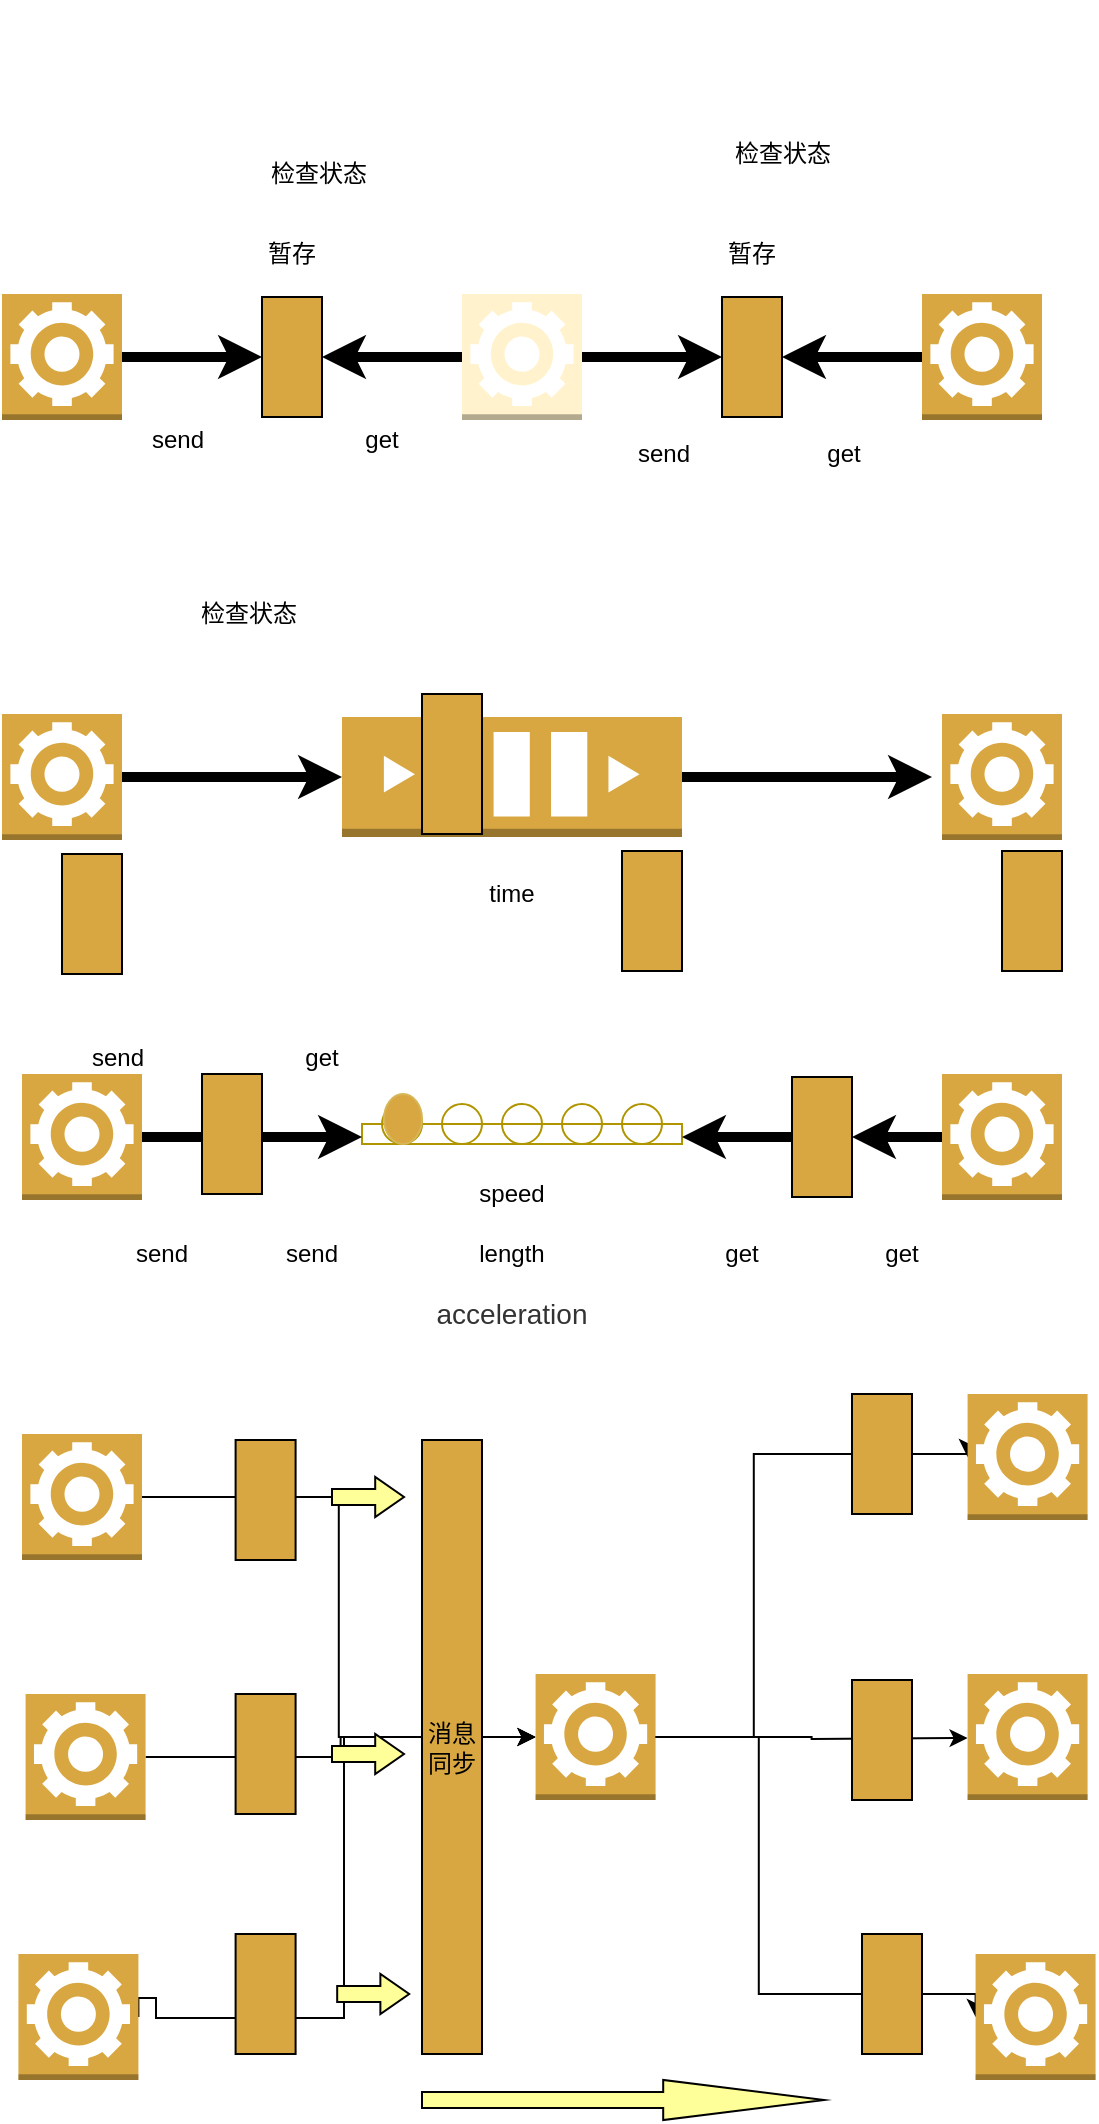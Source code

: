 <mxfile version="14.9.8" type="github">
  <diagram id="_nzaziCzkCIPV5Ofga6b" name="Page-1">
    <mxGraphModel dx="1422" dy="762" grid="1" gridSize="10" guides="1" tooltips="1" connect="1" arrows="1" fold="1" page="1" pageScale="1" pageWidth="827" pageHeight="1169" math="0" shadow="0">
      <root>
        <mxCell id="0" />
        <mxCell id="1" parent="0" />
        <mxCell id="g1WVNWGAaSRaNOZ6BHwa-1" value="" style="edgeStyle=orthogonalEdgeStyle;rounded=0;jumpSize=16;orthogonalLoop=1;jettySize=auto;html=1;strokeWidth=5;" edge="1" parent="1" source="g1WVNWGAaSRaNOZ6BHwa-2">
          <mxGeometry relative="1" as="geometry">
            <mxPoint x="614" y="401.5" as="targetPoint" />
          </mxGeometry>
        </mxCell>
        <mxCell id="g1WVNWGAaSRaNOZ6BHwa-2" value="" style="outlineConnect=0;dashed=0;verticalLabelPosition=bottom;verticalAlign=top;align=center;html=1;shape=mxgraph.aws3.queue;fillColor=#D9A741;gradientColor=none;" vertex="1" parent="1">
          <mxGeometry x="319" y="371.5" width="170" height="60" as="geometry" />
        </mxCell>
        <mxCell id="g1WVNWGAaSRaNOZ6BHwa-3" value="" style="edgeStyle=orthogonalEdgeStyle;rounded=0;orthogonalLoop=1;jettySize=auto;html=1;jumpSize=16;strokeWidth=5;" edge="1" parent="1" source="g1WVNWGAaSRaNOZ6BHwa-4" target="g1WVNWGAaSRaNOZ6BHwa-2">
          <mxGeometry relative="1" as="geometry" />
        </mxCell>
        <mxCell id="g1WVNWGAaSRaNOZ6BHwa-4" value="" style="outlineConnect=0;dashed=0;verticalLabelPosition=bottom;verticalAlign=top;align=center;html=1;shape=mxgraph.aws3.worker;fillColor=#D9A741;gradientColor=none;" vertex="1" parent="1">
          <mxGeometry x="149" y="370" width="60" height="63" as="geometry" />
        </mxCell>
        <mxCell id="g1WVNWGAaSRaNOZ6BHwa-5" value="" style="outlineConnect=0;dashed=0;verticalLabelPosition=bottom;verticalAlign=top;align=center;html=1;shape=mxgraph.aws3.worker;fillColor=#D9A741;gradientColor=none;" vertex="1" parent="1">
          <mxGeometry x="619" y="370" width="60" height="63" as="geometry" />
        </mxCell>
        <mxCell id="g1WVNWGAaSRaNOZ6BHwa-6" value="" style="edgeStyle=orthogonalEdgeStyle;rounded=0;jumpSize=16;orthogonalLoop=1;jettySize=auto;html=1;strokeWidth=5;" edge="1" parent="1" source="g1WVNWGAaSRaNOZ6BHwa-7" target="g1WVNWGAaSRaNOZ6BHwa-13">
          <mxGeometry relative="1" as="geometry" />
        </mxCell>
        <mxCell id="g1WVNWGAaSRaNOZ6BHwa-7" value="" style="outlineConnect=0;dashed=0;verticalLabelPosition=bottom;verticalAlign=top;align=center;html=1;shape=mxgraph.aws3.worker;fillColor=#fff2cc;strokeColor=#d6b656;" vertex="1" parent="1">
          <mxGeometry x="379" y="160" width="60" height="63" as="geometry" />
        </mxCell>
        <mxCell id="g1WVNWGAaSRaNOZ6BHwa-8" value="" style="edgeStyle=orthogonalEdgeStyle;rounded=0;jumpSize=16;orthogonalLoop=1;jettySize=auto;html=1;strokeWidth=5;" edge="1" parent="1" source="g1WVNWGAaSRaNOZ6BHwa-9" target="g1WVNWGAaSRaNOZ6BHwa-12">
          <mxGeometry relative="1" as="geometry" />
        </mxCell>
        <mxCell id="g1WVNWGAaSRaNOZ6BHwa-9" value="" style="outlineConnect=0;dashed=0;verticalLabelPosition=bottom;verticalAlign=top;align=center;html=1;shape=mxgraph.aws3.worker;fillColor=#D9A741;gradientColor=none;" vertex="1" parent="1">
          <mxGeometry x="149" y="160" width="60" height="63" as="geometry" />
        </mxCell>
        <mxCell id="g1WVNWGAaSRaNOZ6BHwa-10" value="" style="outlineConnect=0;dashed=0;verticalLabelPosition=bottom;verticalAlign=top;align=center;html=1;shape=mxgraph.aws3.worker;fillColor=#D9A741;gradientColor=none;" vertex="1" parent="1">
          <mxGeometry x="609" y="160" width="60" height="63" as="geometry" />
        </mxCell>
        <mxCell id="g1WVNWGAaSRaNOZ6BHwa-11" value="" style="edgeStyle=orthogonalEdgeStyle;rounded=0;jumpSize=16;orthogonalLoop=1;jettySize=auto;html=1;strokeWidth=5;" edge="1" parent="1" source="g1WVNWGAaSRaNOZ6BHwa-7" target="g1WVNWGAaSRaNOZ6BHwa-12">
          <mxGeometry relative="1" as="geometry" />
        </mxCell>
        <mxCell id="g1WVNWGAaSRaNOZ6BHwa-12" value="" style="whiteSpace=wrap;html=1;dashed=0;verticalAlign=top;fillColor=#D9A741;" vertex="1" parent="1">
          <mxGeometry x="279" y="161.5" width="30" height="60" as="geometry" />
        </mxCell>
        <mxCell id="g1WVNWGAaSRaNOZ6BHwa-13" value="" style="whiteSpace=wrap;html=1;dashed=0;verticalAlign=top;fillColor=#D9A741;" vertex="1" parent="1">
          <mxGeometry x="509" y="161.5" width="30" height="60" as="geometry" />
        </mxCell>
        <mxCell id="g1WVNWGAaSRaNOZ6BHwa-14" value="暂存" style="text;html=1;strokeColor=none;fillColor=none;align=center;verticalAlign=middle;whiteSpace=wrap;rounded=0;" vertex="1" parent="1">
          <mxGeometry x="274" y="130" width="40" height="20" as="geometry" />
        </mxCell>
        <mxCell id="g1WVNWGAaSRaNOZ6BHwa-15" value="暂存" style="text;html=1;strokeColor=none;fillColor=none;align=center;verticalAlign=middle;whiteSpace=wrap;rounded=0;" vertex="1" parent="1">
          <mxGeometry x="504" y="130" width="40" height="20" as="geometry" />
        </mxCell>
        <mxCell id="g1WVNWGAaSRaNOZ6BHwa-16" value="" style="shape=image;html=1;verticalAlign=top;verticalLabelPosition=bottom;labelBackgroundColor=#ffffff;imageAspect=0;aspect=fixed;image=https://cdn2.iconfinder.com/data/icons/essential-web-5/50/point-right-arrow-curve-forward-128.png;rotation=30;" vertex="1" parent="1">
          <mxGeometry x="236.41" y="50" width="142.59" height="142.59" as="geometry" />
        </mxCell>
        <mxCell id="g1WVNWGAaSRaNOZ6BHwa-17" value="" style="shape=image;html=1;verticalAlign=top;verticalLabelPosition=bottom;labelBackgroundColor=#ffffff;imageAspect=0;aspect=fixed;image=https://cdn2.iconfinder.com/data/icons/essential-web-5/50/point-right-arrow-curve-forward-128.png;rotation=30;" vertex="1" parent="1">
          <mxGeometry x="466.41" y="40" width="142.59" height="142.59" as="geometry" />
        </mxCell>
        <mxCell id="g1WVNWGAaSRaNOZ6BHwa-18" value="检查状态" style="text;html=1;strokeColor=none;fillColor=none;align=center;verticalAlign=middle;whiteSpace=wrap;rounded=0;" vertex="1" parent="1">
          <mxGeometry x="257.21" y="90" width="101" height="20" as="geometry" />
        </mxCell>
        <mxCell id="g1WVNWGAaSRaNOZ6BHwa-19" value="检查状态" style="text;html=1;strokeColor=none;fillColor=none;align=center;verticalAlign=middle;whiteSpace=wrap;rounded=0;" vertex="1" parent="1">
          <mxGeometry x="489.0" y="80" width="101" height="20" as="geometry" />
        </mxCell>
        <mxCell id="g1WVNWGAaSRaNOZ6BHwa-20" value="get" style="text;html=1;strokeColor=none;fillColor=none;align=center;verticalAlign=middle;whiteSpace=wrap;rounded=0;" vertex="1" parent="1">
          <mxGeometry x="319" y="223" width="40" height="20" as="geometry" />
        </mxCell>
        <mxCell id="g1WVNWGAaSRaNOZ6BHwa-21" value="send" style="text;html=1;strokeColor=none;fillColor=none;align=center;verticalAlign=middle;whiteSpace=wrap;rounded=0;" vertex="1" parent="1">
          <mxGeometry x="460" y="230" width="40" height="20" as="geometry" />
        </mxCell>
        <mxCell id="g1WVNWGAaSRaNOZ6BHwa-22" value="send" style="text;html=1;strokeColor=none;fillColor=none;align=center;verticalAlign=middle;whiteSpace=wrap;rounded=0;" vertex="1" parent="1">
          <mxGeometry x="217.21" y="223" width="40" height="20" as="geometry" />
        </mxCell>
        <mxCell id="g1WVNWGAaSRaNOZ6BHwa-23" value="get" style="text;html=1;strokeColor=none;fillColor=none;align=center;verticalAlign=middle;whiteSpace=wrap;rounded=0;" vertex="1" parent="1">
          <mxGeometry x="550" y="230" width="40" height="20" as="geometry" />
        </mxCell>
        <mxCell id="g1WVNWGAaSRaNOZ6BHwa-24" value="" style="whiteSpace=wrap;html=1;dashed=0;verticalAlign=top;fillColor=#D9A741;" vertex="1" parent="1">
          <mxGeometry x="459" y="438.5" width="30" height="60" as="geometry" />
        </mxCell>
        <mxCell id="g1WVNWGAaSRaNOZ6BHwa-25" value="" style="edgeStyle=orthogonalEdgeStyle;rounded=0;jumpSize=16;orthogonalLoop=1;jettySize=auto;html=1;strokeWidth=5;" edge="1" parent="1" source="g1WVNWGAaSRaNOZ6BHwa-10" target="g1WVNWGAaSRaNOZ6BHwa-13">
          <mxGeometry relative="1" as="geometry" />
        </mxCell>
        <mxCell id="g1WVNWGAaSRaNOZ6BHwa-26" value="time" style="text;html=1;strokeColor=none;fillColor=none;align=center;verticalAlign=middle;whiteSpace=wrap;rounded=0;" vertex="1" parent="1">
          <mxGeometry x="384" y="450" width="40" height="20" as="geometry" />
        </mxCell>
        <mxCell id="g1WVNWGAaSRaNOZ6BHwa-27" value="" style="whiteSpace=wrap;html=1;dashed=0;verticalAlign=top;fillColor=#D9A741;" vertex="1" parent="1">
          <mxGeometry x="359" y="360" width="30" height="70" as="geometry" />
        </mxCell>
        <mxCell id="g1WVNWGAaSRaNOZ6BHwa-28" value="" style="shape=image;html=1;verticalAlign=top;verticalLabelPosition=bottom;labelBackgroundColor=#ffffff;imageAspect=0;aspect=fixed;image=https://cdn2.iconfinder.com/data/icons/essential-web-5/50/point-right-arrow-curve-forward-128.png;rotation=30;" vertex="1" parent="1">
          <mxGeometry x="209.0" y="270" width="143.59" height="143.59" as="geometry" />
        </mxCell>
        <mxCell id="g1WVNWGAaSRaNOZ6BHwa-29" value="" style="verticalLabelPosition=bottom;outlineConnect=0;align=center;dashed=0;html=1;verticalAlign=top;shape=mxgraph.pid.misc.roller_conveyor;strokeColor=#B09500;fontColor=#000000;fillColor=#FFFFFF;" vertex="1" parent="1">
          <mxGeometry x="329" y="565" width="160" height="20" as="geometry" />
        </mxCell>
        <mxCell id="g1WVNWGAaSRaNOZ6BHwa-30" value="speed" style="text;html=1;strokeColor=none;fillColor=none;align=center;verticalAlign=middle;whiteSpace=wrap;rounded=0;" vertex="1" parent="1">
          <mxGeometry x="384" y="600" width="40" height="20" as="geometry" />
        </mxCell>
        <mxCell id="g1WVNWGAaSRaNOZ6BHwa-31" value="length" style="text;html=1;strokeColor=none;fillColor=none;align=center;verticalAlign=middle;whiteSpace=wrap;rounded=0;" vertex="1" parent="1">
          <mxGeometry x="384" y="630" width="40" height="20" as="geometry" />
        </mxCell>
        <mxCell id="g1WVNWGAaSRaNOZ6BHwa-32" value="&lt;span style=&quot;color: rgb(51 , 51 , 51) ; font-family: &amp;#34;arial&amp;#34; , &amp;#34;microsoft yahei&amp;#34; , &amp;#34;\\5fae软雅黑&amp;#34; , &amp;#34;\\5b8b体&amp;#34; , &amp;#34;malgun gothic&amp;#34; , &amp;#34;meiryo&amp;#34; , sans-serif ; font-size: 14px ; line-height: 21px ; text-align: left ; background-color: rgb(255 , 255 , 255)&quot;&gt;acceleration&lt;/span&gt;" style="text;html=1;strokeColor=none;fillColor=none;align=center;verticalAlign=middle;whiteSpace=wrap;rounded=0;" vertex="1" parent="1">
          <mxGeometry x="384" y="660" width="40" height="20" as="geometry" />
        </mxCell>
        <mxCell id="g1WVNWGAaSRaNOZ6BHwa-33" value="" style="edgeStyle=orthogonalEdgeStyle;rounded=0;orthogonalLoop=1;jettySize=auto;html=1;jumpSize=16;strokeWidth=5;" edge="1" parent="1" source="g1WVNWGAaSRaNOZ6BHwa-34">
          <mxGeometry relative="1" as="geometry">
            <mxPoint x="329" y="581.5" as="targetPoint" />
          </mxGeometry>
        </mxCell>
        <mxCell id="g1WVNWGAaSRaNOZ6BHwa-34" value="" style="outlineConnect=0;dashed=0;verticalLabelPosition=bottom;verticalAlign=top;align=center;html=1;shape=mxgraph.aws3.worker;fillColor=#D9A741;gradientColor=none;" vertex="1" parent="1">
          <mxGeometry x="159" y="550" width="60" height="63" as="geometry" />
        </mxCell>
        <mxCell id="g1WVNWGAaSRaNOZ6BHwa-35" value="send" style="text;html=1;strokeColor=none;fillColor=none;align=center;verticalAlign=middle;whiteSpace=wrap;rounded=0;" vertex="1" parent="1">
          <mxGeometry x="209.0" y="630" width="40" height="20" as="geometry" />
        </mxCell>
        <mxCell id="g1WVNWGAaSRaNOZ6BHwa-36" value="" style="whiteSpace=wrap;html=1;dashed=0;verticalAlign=top;fillColor=#D9A741;" vertex="1" parent="1">
          <mxGeometry x="249" y="550" width="30" height="60" as="geometry" />
        </mxCell>
        <mxCell id="g1WVNWGAaSRaNOZ6BHwa-37" value="send" style="text;html=1;strokeColor=none;fillColor=none;align=center;verticalAlign=middle;whiteSpace=wrap;rounded=0;" vertex="1" parent="1">
          <mxGeometry x="284" y="630" width="40" height="20" as="geometry" />
        </mxCell>
        <mxCell id="g1WVNWGAaSRaNOZ6BHwa-38" value="" style="edgeStyle=orthogonalEdgeStyle;rounded=0;jumpSize=16;orthogonalLoop=1;jettySize=auto;html=1;strokeWidth=5;startArrow=none;" edge="1" parent="1" source="g1WVNWGAaSRaNOZ6BHwa-41">
          <mxGeometry relative="1" as="geometry">
            <mxPoint x="489" y="581.5" as="targetPoint" />
          </mxGeometry>
        </mxCell>
        <mxCell id="g1WVNWGAaSRaNOZ6BHwa-39" value="" style="edgeStyle=orthogonalEdgeStyle;rounded=0;jumpSize=16;orthogonalLoop=1;jettySize=auto;html=1;strokeWidth=5;" edge="1" parent="1" source="g1WVNWGAaSRaNOZ6BHwa-40" target="g1WVNWGAaSRaNOZ6BHwa-41">
          <mxGeometry relative="1" as="geometry" />
        </mxCell>
        <mxCell id="g1WVNWGAaSRaNOZ6BHwa-40" value="" style="outlineConnect=0;dashed=0;verticalLabelPosition=bottom;verticalAlign=top;align=center;html=1;shape=mxgraph.aws3.worker;fillColor=#D9A741;gradientColor=none;" vertex="1" parent="1">
          <mxGeometry x="619" y="550" width="60" height="63" as="geometry" />
        </mxCell>
        <mxCell id="g1WVNWGAaSRaNOZ6BHwa-41" value="" style="whiteSpace=wrap;html=1;dashed=0;verticalAlign=top;fillColor=#D9A741;" vertex="1" parent="1">
          <mxGeometry x="544" y="551.5" width="30" height="60" as="geometry" />
        </mxCell>
        <mxCell id="g1WVNWGAaSRaNOZ6BHwa-42" value="get" style="text;html=1;strokeColor=none;fillColor=none;align=center;verticalAlign=middle;whiteSpace=wrap;rounded=0;" vertex="1" parent="1">
          <mxGeometry x="579" y="630" width="40" height="20" as="geometry" />
        </mxCell>
        <mxCell id="g1WVNWGAaSRaNOZ6BHwa-43" value="get" style="text;html=1;strokeColor=none;fillColor=none;align=center;verticalAlign=middle;whiteSpace=wrap;rounded=0;" vertex="1" parent="1">
          <mxGeometry x="499" y="630" width="40" height="20" as="geometry" />
        </mxCell>
        <mxCell id="g1WVNWGAaSRaNOZ6BHwa-44" value="" style="ellipse;whiteSpace=wrap;html=1;strokeColor=#d6b656;fillColor=#D9A741;" vertex="1" parent="1">
          <mxGeometry x="340" y="560" width="19" height="25" as="geometry" />
        </mxCell>
        <mxCell id="g1WVNWGAaSRaNOZ6BHwa-45" value="检查状态" style="text;html=1;strokeColor=none;fillColor=none;align=center;verticalAlign=middle;whiteSpace=wrap;rounded=0;" vertex="1" parent="1">
          <mxGeometry x="222.38" y="310" width="101" height="20" as="geometry" />
        </mxCell>
        <mxCell id="g1WVNWGAaSRaNOZ6BHwa-46" value="" style="whiteSpace=wrap;html=1;dashed=0;verticalAlign=top;fillColor=#D9A741;" vertex="1" parent="1">
          <mxGeometry x="179" y="440" width="30" height="60" as="geometry" />
        </mxCell>
        <mxCell id="g1WVNWGAaSRaNOZ6BHwa-47" value="get" style="text;html=1;strokeColor=none;fillColor=none;align=center;verticalAlign=middle;whiteSpace=wrap;rounded=0;" vertex="1" parent="1">
          <mxGeometry x="289" y="531.5" width="40" height="20" as="geometry" />
        </mxCell>
        <mxCell id="g1WVNWGAaSRaNOZ6BHwa-48" value="send" style="text;html=1;strokeColor=none;fillColor=none;align=center;verticalAlign=middle;whiteSpace=wrap;rounded=0;" vertex="1" parent="1">
          <mxGeometry x="187.21" y="531.5" width="40" height="20" as="geometry" />
        </mxCell>
        <mxCell id="g1WVNWGAaSRaNOZ6BHwa-49" value="" style="whiteSpace=wrap;html=1;dashed=0;verticalAlign=top;fillColor=#D9A741;" vertex="1" parent="1">
          <mxGeometry x="649" y="438.5" width="30" height="60" as="geometry" />
        </mxCell>
        <mxCell id="g1WVNWGAaSRaNOZ6BHwa-54" style="edgeStyle=orthogonalEdgeStyle;rounded=0;orthogonalLoop=1;jettySize=auto;html=1;exitX=1;exitY=0.5;exitDx=0;exitDy=0;exitPerimeter=0;entryX=0;entryY=0.5;entryDx=0;entryDy=0;entryPerimeter=0;" edge="1" parent="1" source="g1WVNWGAaSRaNOZ6BHwa-50" target="g1WVNWGAaSRaNOZ6BHwa-53">
          <mxGeometry relative="1" as="geometry" />
        </mxCell>
        <mxCell id="g1WVNWGAaSRaNOZ6BHwa-50" value="" style="outlineConnect=0;dashed=0;verticalLabelPosition=bottom;verticalAlign=top;align=center;html=1;shape=mxgraph.aws3.worker;fillColor=#D9A741;gradientColor=none;" vertex="1" parent="1">
          <mxGeometry x="159" y="730" width="60" height="63" as="geometry" />
        </mxCell>
        <mxCell id="g1WVNWGAaSRaNOZ6BHwa-55" style="edgeStyle=orthogonalEdgeStyle;rounded=0;orthogonalLoop=1;jettySize=auto;html=1;exitX=1;exitY=0.5;exitDx=0;exitDy=0;exitPerimeter=0;entryX=0;entryY=0.5;entryDx=0;entryDy=0;entryPerimeter=0;" edge="1" parent="1" source="g1WVNWGAaSRaNOZ6BHwa-51" target="g1WVNWGAaSRaNOZ6BHwa-53">
          <mxGeometry relative="1" as="geometry" />
        </mxCell>
        <mxCell id="g1WVNWGAaSRaNOZ6BHwa-51" value="" style="outlineConnect=0;dashed=0;verticalLabelPosition=bottom;verticalAlign=top;align=center;html=1;shape=mxgraph.aws3.worker;fillColor=#D9A741;gradientColor=none;" vertex="1" parent="1">
          <mxGeometry x="160.79" y="860" width="60" height="63" as="geometry" />
        </mxCell>
        <mxCell id="g1WVNWGAaSRaNOZ6BHwa-56" style="edgeStyle=orthogonalEdgeStyle;rounded=0;orthogonalLoop=1;jettySize=auto;html=1;exitX=1;exitY=0.5;exitDx=0;exitDy=0;exitPerimeter=0;entryX=0;entryY=0.5;entryDx=0;entryDy=0;entryPerimeter=0;" edge="1" parent="1" source="g1WVNWGAaSRaNOZ6BHwa-52" target="g1WVNWGAaSRaNOZ6BHwa-53">
          <mxGeometry relative="1" as="geometry">
            <mxPoint x="401.79" y="900" as="targetPoint" />
            <Array as="points">
              <mxPoint x="226" y="1012" />
              <mxPoint x="226" y="1022" />
              <mxPoint x="320" y="1022" />
              <mxPoint x="320" y="882" />
            </Array>
          </mxGeometry>
        </mxCell>
        <mxCell id="g1WVNWGAaSRaNOZ6BHwa-52" value="" style="outlineConnect=0;dashed=0;verticalLabelPosition=bottom;verticalAlign=top;align=center;html=1;shape=mxgraph.aws3.worker;fillColor=#D9A741;gradientColor=none;" vertex="1" parent="1">
          <mxGeometry x="157.21" y="990" width="60" height="63" as="geometry" />
        </mxCell>
        <mxCell id="g1WVNWGAaSRaNOZ6BHwa-60" style="edgeStyle=orthogonalEdgeStyle;rounded=0;orthogonalLoop=1;jettySize=auto;html=1;exitX=1;exitY=0.5;exitDx=0;exitDy=0;exitPerimeter=0;entryX=0;entryY=0.5;entryDx=0;entryDy=0;entryPerimeter=0;startArrow=none;" edge="1" parent="1" source="g1WVNWGAaSRaNOZ6BHwa-66" target="g1WVNWGAaSRaNOZ6BHwa-57">
          <mxGeometry relative="1" as="geometry" />
        </mxCell>
        <mxCell id="g1WVNWGAaSRaNOZ6BHwa-61" style="edgeStyle=orthogonalEdgeStyle;rounded=0;orthogonalLoop=1;jettySize=auto;html=1;exitX=1;exitY=0.5;exitDx=0;exitDy=0;exitPerimeter=0;" edge="1" parent="1" source="g1WVNWGAaSRaNOZ6BHwa-53">
          <mxGeometry relative="1" as="geometry">
            <mxPoint x="631.79" y="882" as="targetPoint" />
          </mxGeometry>
        </mxCell>
        <mxCell id="g1WVNWGAaSRaNOZ6BHwa-62" style="edgeStyle=orthogonalEdgeStyle;rounded=0;orthogonalLoop=1;jettySize=auto;html=1;exitX=1;exitY=0.5;exitDx=0;exitDy=0;exitPerimeter=0;entryX=0;entryY=0.5;entryDx=0;entryDy=0;entryPerimeter=0;startArrow=none;" edge="1" parent="1" source="g1WVNWGAaSRaNOZ6BHwa-69" target="g1WVNWGAaSRaNOZ6BHwa-59">
          <mxGeometry relative="1" as="geometry" />
        </mxCell>
        <mxCell id="g1WVNWGAaSRaNOZ6BHwa-53" value="" style="outlineConnect=0;dashed=0;verticalLabelPosition=bottom;verticalAlign=top;align=center;html=1;shape=mxgraph.aws3.worker;fillColor=#D9A741;gradientColor=none;" vertex="1" parent="1">
          <mxGeometry x="415.79" y="850" width="60" height="63" as="geometry" />
        </mxCell>
        <mxCell id="g1WVNWGAaSRaNOZ6BHwa-57" value="" style="outlineConnect=0;dashed=0;verticalLabelPosition=bottom;verticalAlign=top;align=center;html=1;shape=mxgraph.aws3.worker;fillColor=#D9A741;gradientColor=none;" vertex="1" parent="1">
          <mxGeometry x="631.79" y="710" width="60" height="63" as="geometry" />
        </mxCell>
        <mxCell id="g1WVNWGAaSRaNOZ6BHwa-58" value="" style="outlineConnect=0;dashed=0;verticalLabelPosition=bottom;verticalAlign=top;align=center;html=1;shape=mxgraph.aws3.worker;fillColor=#D9A741;gradientColor=none;" vertex="1" parent="1">
          <mxGeometry x="631.79" y="850" width="60" height="63" as="geometry" />
        </mxCell>
        <mxCell id="g1WVNWGAaSRaNOZ6BHwa-59" value="" style="outlineConnect=0;dashed=0;verticalLabelPosition=bottom;verticalAlign=top;align=center;html=1;shape=mxgraph.aws3.worker;fillColor=#D9A741;gradientColor=none;" vertex="1" parent="1">
          <mxGeometry x="635.79" y="990" width="60" height="63" as="geometry" />
        </mxCell>
        <mxCell id="g1WVNWGAaSRaNOZ6BHwa-63" value="" style="whiteSpace=wrap;html=1;dashed=0;verticalAlign=top;fillColor=#D9A741;" vertex="1" parent="1">
          <mxGeometry x="265.8" y="733" width="30" height="60" as="geometry" />
        </mxCell>
        <mxCell id="g1WVNWGAaSRaNOZ6BHwa-64" value="" style="whiteSpace=wrap;html=1;dashed=0;verticalAlign=top;fillColor=#D9A741;" vertex="1" parent="1">
          <mxGeometry x="265.8" y="860" width="30" height="60" as="geometry" />
        </mxCell>
        <mxCell id="g1WVNWGAaSRaNOZ6BHwa-65" value="" style="whiteSpace=wrap;html=1;dashed=0;verticalAlign=top;fillColor=#D9A741;" vertex="1" parent="1">
          <mxGeometry x="265.8" y="980" width="30" height="60" as="geometry" />
        </mxCell>
        <mxCell id="g1WVNWGAaSRaNOZ6BHwa-66" value="" style="whiteSpace=wrap;html=1;dashed=0;verticalAlign=top;fillColor=#D9A741;" vertex="1" parent="1">
          <mxGeometry x="574" y="710" width="30" height="60" as="geometry" />
        </mxCell>
        <mxCell id="g1WVNWGAaSRaNOZ6BHwa-67" value="" style="edgeStyle=orthogonalEdgeStyle;rounded=0;orthogonalLoop=1;jettySize=auto;html=1;exitX=1;exitY=0.5;exitDx=0;exitDy=0;exitPerimeter=0;entryX=0;entryY=0.5;entryDx=0;entryDy=0;entryPerimeter=0;endArrow=none;" edge="1" parent="1" source="g1WVNWGAaSRaNOZ6BHwa-53" target="g1WVNWGAaSRaNOZ6BHwa-66">
          <mxGeometry relative="1" as="geometry">
            <mxPoint x="475.79" y="881.5" as="sourcePoint" />
            <mxPoint x="631.79" y="741.5" as="targetPoint" />
          </mxGeometry>
        </mxCell>
        <mxCell id="g1WVNWGAaSRaNOZ6BHwa-68" value="" style="whiteSpace=wrap;html=1;dashed=0;verticalAlign=top;fillColor=#D9A741;" vertex="1" parent="1">
          <mxGeometry x="574" y="853" width="30" height="60" as="geometry" />
        </mxCell>
        <mxCell id="g1WVNWGAaSRaNOZ6BHwa-69" value="" style="whiteSpace=wrap;html=1;dashed=0;verticalAlign=top;fillColor=#D9A741;" vertex="1" parent="1">
          <mxGeometry x="579" y="980" width="30" height="60" as="geometry" />
        </mxCell>
        <mxCell id="g1WVNWGAaSRaNOZ6BHwa-70" value="" style="edgeStyle=orthogonalEdgeStyle;rounded=0;orthogonalLoop=1;jettySize=auto;html=1;exitX=1;exitY=0.5;exitDx=0;exitDy=0;exitPerimeter=0;entryX=0;entryY=0.5;entryDx=0;entryDy=0;entryPerimeter=0;endArrow=none;" edge="1" parent="1" source="g1WVNWGAaSRaNOZ6BHwa-53" target="g1WVNWGAaSRaNOZ6BHwa-69">
          <mxGeometry relative="1" as="geometry">
            <mxPoint x="475.79" y="881.5" as="sourcePoint" />
            <mxPoint x="635.79" y="1021.5" as="targetPoint" />
          </mxGeometry>
        </mxCell>
        <mxCell id="g1WVNWGAaSRaNOZ6BHwa-72" value="" style="html=1;outlineConnect=0;whiteSpace=wrap;fillColor=#ffff99;shape=mxgraph.archimate3.process;" vertex="1" parent="1">
          <mxGeometry x="314" y="751.5" width="36" height="20" as="geometry" />
        </mxCell>
        <mxCell id="g1WVNWGAaSRaNOZ6BHwa-73" value="" style="html=1;outlineConnect=0;whiteSpace=wrap;fillColor=#ffff99;shape=mxgraph.archimate3.process;" vertex="1" parent="1">
          <mxGeometry x="314" y="880" width="36" height="20" as="geometry" />
        </mxCell>
        <mxCell id="g1WVNWGAaSRaNOZ6BHwa-74" value="" style="html=1;outlineConnect=0;whiteSpace=wrap;fillColor=#ffff99;shape=mxgraph.archimate3.process;" vertex="1" parent="1">
          <mxGeometry x="316.59" y="1000" width="36" height="20" as="geometry" />
        </mxCell>
        <mxCell id="g1WVNWGAaSRaNOZ6BHwa-75" value="消息同步" style="whiteSpace=wrap;html=1;dashed=0;verticalAlign=middle;fillColor=#D9A741;" vertex="1" parent="1">
          <mxGeometry x="359" y="733" width="30" height="307" as="geometry" />
        </mxCell>
        <mxCell id="g1WVNWGAaSRaNOZ6BHwa-76" value="" style="html=1;outlineConnect=0;whiteSpace=wrap;fillColor=#ffff99;shape=mxgraph.archimate3.process;" vertex="1" parent="1">
          <mxGeometry x="359" y="1053" width="201" height="20" as="geometry" />
        </mxCell>
      </root>
    </mxGraphModel>
  </diagram>
</mxfile>
